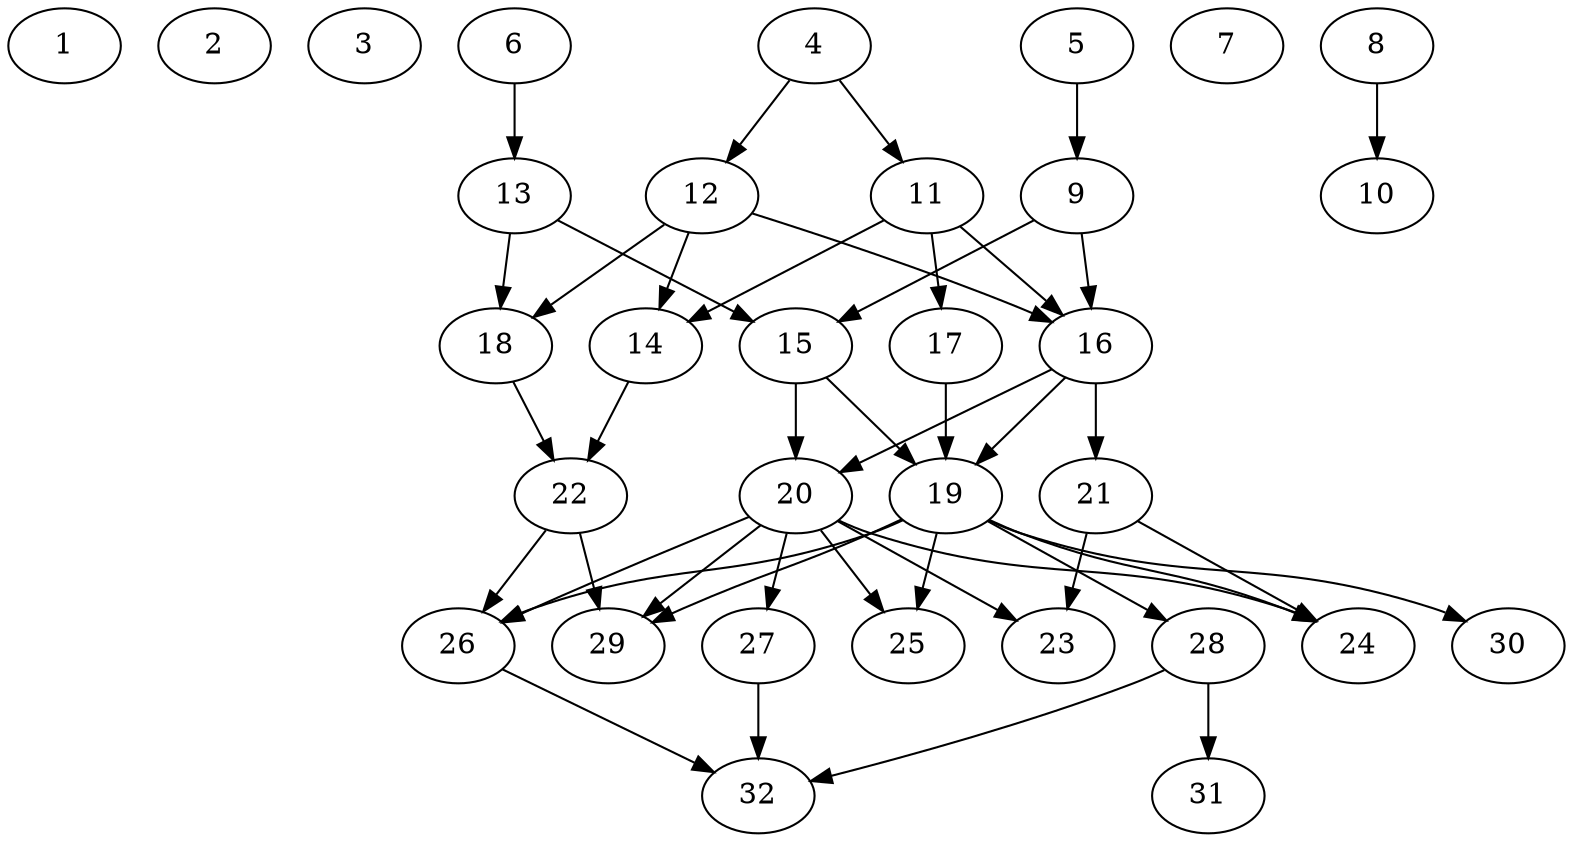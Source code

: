 // DAG (tier=2-normal, mode=compute, n=32, ccr=0.356, fat=0.532, density=0.574, regular=0.536, jump=0.175, mindata=524288, maxdata=8388608)
// DAG automatically generated by daggen at Sun Aug 24 16:33:33 2025
// /home/ermia/Project/Environments/daggen/bin/daggen --dot --ccr 0.356 --fat 0.532 --regular 0.536 --density 0.574 --jump 0.175 --mindata 524288 --maxdata 8388608 -n 32 
digraph G {
  1 [size="16516850039151132672", alpha="0.00", expect_size="8258425019575566336"]
  2 [size="8748085626003205", alpha="0.07", expect_size="4374042813001602"]
  3 [size="5952477566019600", alpha="0.04", expect_size="2976238783009800"]
  4 [size="225608494147960832000", alpha="0.18", expect_size="112804247073980416000"]
  4 -> 11 [size ="296478782259200"]
  4 -> 12 [size ="296478782259200"]
  5 [size="15839214618507556", alpha="0.02", expect_size="7919607309253778"]
  5 -> 9 [size ="6466643689472"]
  6 [size="835089452206597", alpha="0.17", expect_size="417544726103298"]
  6 -> 13 [size ="24557826080768"]
  7 [size="2391824998894403584", alpha="0.10", expect_size="1195912499447201792"]
  8 [size="503300684003638509568", alpha="0.04", expect_size="251650342001819254784"]
  8 -> 10 [size ="506183907540992"]
  9 [size="9084161001431220", alpha="0.00", expect_size="4542080500715610"]
  9 -> 15 [size ="145379349757952"]
  9 -> 16 [size ="145379349757952"]
  10 [size="904659206312144384", alpha="0.07", expect_size="452329603156072192"]
  11 [size="24699527543931273216", alpha="0.00", expect_size="12349763771965636608"]
  11 -> 14 [size ="67849880076288"]
  11 -> 16 [size ="67849880076288"]
  11 -> 17 [size ="67849880076288"]
  12 [size="108842903277336", alpha="0.03", expect_size="54421451638668"]
  12 -> 14 [size ="11443940360192"]
  12 -> 16 [size ="11443940360192"]
  12 -> 18 [size ="11443940360192"]
  13 [size="9456286544511500", alpha="0.03", expect_size="4728143272255750"]
  13 -> 15 [size ="552280751341568"]
  13 -> 18 [size ="552280751341568"]
  14 [size="2578834988747088", alpha="0.15", expect_size="1289417494373544"]
  14 -> 22 [size ="238221711638528"]
  15 [size="253557289576598339584", alpha="0.14", expect_size="126778644788299169792"]
  15 -> 19 [size ="320484763762688"]
  15 -> 20 [size ="320484763762688"]
  16 [size="44907537530098624", alpha="0.13", expect_size="22453768765049312"]
  16 -> 19 [size ="33857101365248"]
  16 -> 20 [size ="33857101365248"]
  16 -> 21 [size ="33857101365248"]
  17 [size="61515066888091664", alpha="0.02", expect_size="30757533444045832"]
  17 -> 19 [size ="105300929544192"]
  18 [size="125431700992870", alpha="0.08", expect_size="62715850496435"]
  18 -> 22 [size ="12960810401792"]
  19 [size="11668662041706496000", alpha="0.06", expect_size="5834331020853248000"]
  19 -> 24 [size ="41156398284800"]
  19 -> 25 [size ="41156398284800"]
  19 -> 26 [size ="41156398284800"]
  19 -> 28 [size ="41156398284800"]
  19 -> 29 [size ="41156398284800"]
  19 -> 30 [size ="41156398284800"]
  20 [size="5964908960786617", alpha="0.01", expect_size="2982454480393308"]
  20 -> 23 [size ="6046517035008"]
  20 -> 24 [size ="6046517035008"]
  20 -> 25 [size ="6046517035008"]
  20 -> 26 [size ="6046517035008"]
  20 -> 27 [size ="6046517035008"]
  20 -> 29 [size ="6046517035008"]
  21 [size="6587838216714866", alpha="0.02", expect_size="3293919108357433"]
  21 -> 23 [size ="140600082956288"]
  21 -> 24 [size ="140600082956288"]
  22 [size="245814777809068320", alpha="0.10", expect_size="122907388904534160"]
  22 -> 26 [size ="325377192886272"]
  22 -> 29 [size ="325377192886272"]
  23 [size="688134914043447", alpha="0.10", expect_size="344067457021723"]
  24 [size="69599379076323213312", alpha="0.17", expect_size="34799689538161606656"]
  25 [size="1252280071162485", alpha="0.05", expect_size="626140035581242"]
  26 [size="669446291797770752", alpha="0.02", expect_size="334723145898885376"]
  26 -> 32 [size ="438375576240128"]
  27 [size="75859728980766621696", alpha="0.10", expect_size="37929864490383310848"]
  27 -> 32 [size ="143360941621248"]
  28 [size="210894190713850432", alpha="0.16", expect_size="105447095356925216"]
  28 -> 31 [size ="88060251340800"]
  28 -> 32 [size ="88060251340800"]
  29 [size="8835402495097998", alpha="0.06", expect_size="4417701247548999"]
  30 [size="418906589485472940032", alpha="0.04", expect_size="209453294742736470016"]
  31 [size="289465909393752064000", alpha="0.05", expect_size="144732954696876032000"]
  32 [size="1413215886097714944", alpha="0.03", expect_size="706607943048857472"]
}